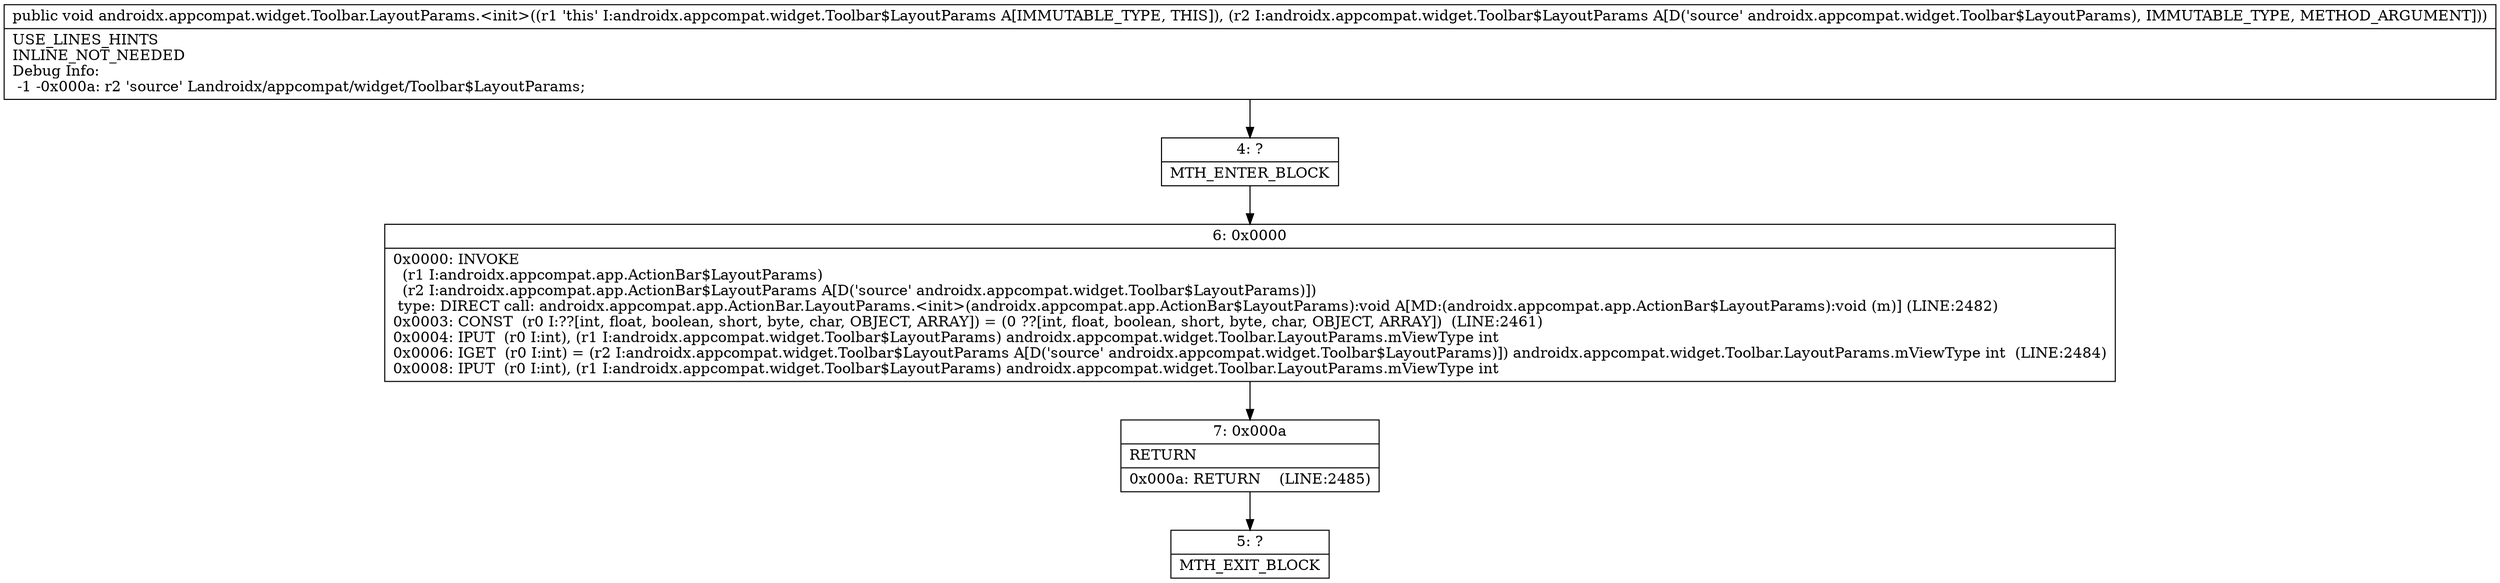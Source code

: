 digraph "CFG forandroidx.appcompat.widget.Toolbar.LayoutParams.\<init\>(Landroidx\/appcompat\/widget\/Toolbar$LayoutParams;)V" {
Node_4 [shape=record,label="{4\:\ ?|MTH_ENTER_BLOCK\l}"];
Node_6 [shape=record,label="{6\:\ 0x0000|0x0000: INVOKE  \l  (r1 I:androidx.appcompat.app.ActionBar$LayoutParams)\l  (r2 I:androidx.appcompat.app.ActionBar$LayoutParams A[D('source' androidx.appcompat.widget.Toolbar$LayoutParams)])\l type: DIRECT call: androidx.appcompat.app.ActionBar.LayoutParams.\<init\>(androidx.appcompat.app.ActionBar$LayoutParams):void A[MD:(androidx.appcompat.app.ActionBar$LayoutParams):void (m)] (LINE:2482)\l0x0003: CONST  (r0 I:??[int, float, boolean, short, byte, char, OBJECT, ARRAY]) = (0 ??[int, float, boolean, short, byte, char, OBJECT, ARRAY])  (LINE:2461)\l0x0004: IPUT  (r0 I:int), (r1 I:androidx.appcompat.widget.Toolbar$LayoutParams) androidx.appcompat.widget.Toolbar.LayoutParams.mViewType int \l0x0006: IGET  (r0 I:int) = (r2 I:androidx.appcompat.widget.Toolbar$LayoutParams A[D('source' androidx.appcompat.widget.Toolbar$LayoutParams)]) androidx.appcompat.widget.Toolbar.LayoutParams.mViewType int  (LINE:2484)\l0x0008: IPUT  (r0 I:int), (r1 I:androidx.appcompat.widget.Toolbar$LayoutParams) androidx.appcompat.widget.Toolbar.LayoutParams.mViewType int \l}"];
Node_7 [shape=record,label="{7\:\ 0x000a|RETURN\l|0x000a: RETURN    (LINE:2485)\l}"];
Node_5 [shape=record,label="{5\:\ ?|MTH_EXIT_BLOCK\l}"];
MethodNode[shape=record,label="{public void androidx.appcompat.widget.Toolbar.LayoutParams.\<init\>((r1 'this' I:androidx.appcompat.widget.Toolbar$LayoutParams A[IMMUTABLE_TYPE, THIS]), (r2 I:androidx.appcompat.widget.Toolbar$LayoutParams A[D('source' androidx.appcompat.widget.Toolbar$LayoutParams), IMMUTABLE_TYPE, METHOD_ARGUMENT]))  | USE_LINES_HINTS\lINLINE_NOT_NEEDED\lDebug Info:\l  \-1 \-0x000a: r2 'source' Landroidx\/appcompat\/widget\/Toolbar$LayoutParams;\l}"];
MethodNode -> Node_4;Node_4 -> Node_6;
Node_6 -> Node_7;
Node_7 -> Node_5;
}

